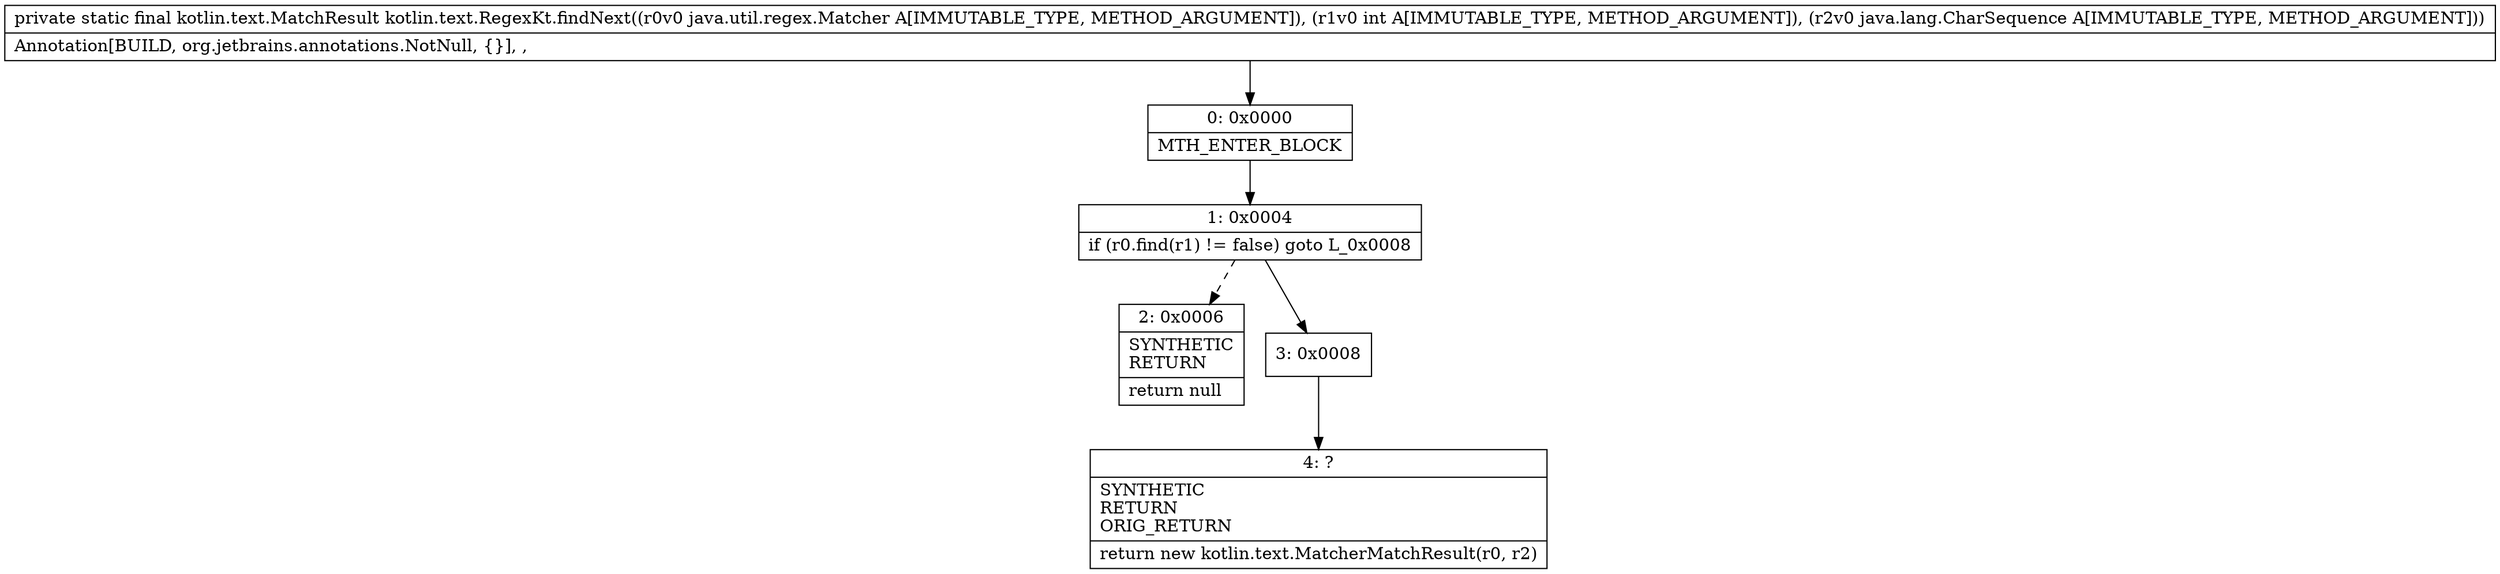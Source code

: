 digraph "CFG forkotlin.text.RegexKt.findNext(Ljava\/util\/regex\/Matcher;ILjava\/lang\/CharSequence;)Lkotlin\/text\/MatchResult;" {
Node_0 [shape=record,label="{0\:\ 0x0000|MTH_ENTER_BLOCK\l}"];
Node_1 [shape=record,label="{1\:\ 0x0004|if (r0.find(r1) != false) goto L_0x0008\l}"];
Node_2 [shape=record,label="{2\:\ 0x0006|SYNTHETIC\lRETURN\l|return null\l}"];
Node_3 [shape=record,label="{3\:\ 0x0008}"];
Node_4 [shape=record,label="{4\:\ ?|SYNTHETIC\lRETURN\lORIG_RETURN\l|return new kotlin.text.MatcherMatchResult(r0, r2)\l}"];
MethodNode[shape=record,label="{private static final kotlin.text.MatchResult kotlin.text.RegexKt.findNext((r0v0 java.util.regex.Matcher A[IMMUTABLE_TYPE, METHOD_ARGUMENT]), (r1v0 int A[IMMUTABLE_TYPE, METHOD_ARGUMENT]), (r2v0 java.lang.CharSequence A[IMMUTABLE_TYPE, METHOD_ARGUMENT]))  | Annotation[BUILD, org.jetbrains.annotations.NotNull, \{\}], , \l}"];
MethodNode -> Node_0;
Node_0 -> Node_1;
Node_1 -> Node_2[style=dashed];
Node_1 -> Node_3;
Node_3 -> Node_4;
}

